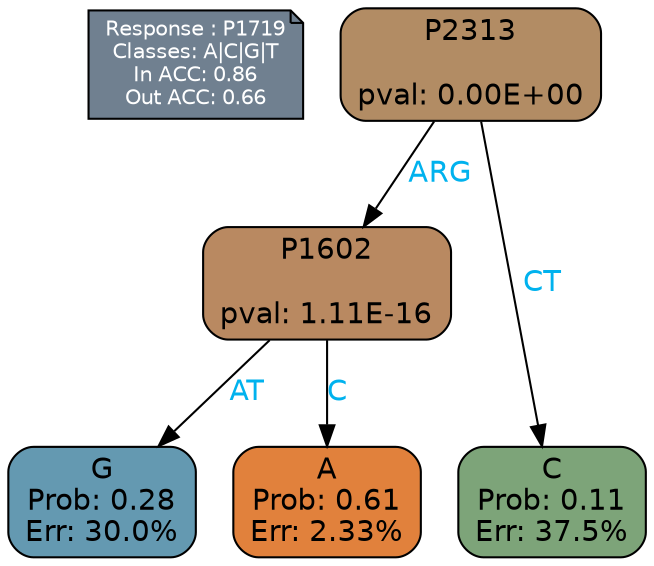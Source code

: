 digraph Tree {
node [shape=box, style="filled, rounded", color="black", fontname=helvetica] ;
graph [ranksep=equally, splines=polylines, bgcolor=transparent, dpi=600] ;
edge [fontname=helvetica] ;
LEGEND [label="Response : P1719
Classes: A|C|G|T
In ACC: 0.86
Out ACC: 0.66
",shape=note,align=left,style=filled,fillcolor="slategray",fontcolor="white",fontsize=10];1 [label="P2313

pval: 0.00E+00", fillcolor="#b28c64"] ;
2 [label="P1602

pval: 1.11E-16", fillcolor="#b98961"] ;
3 [label="G
Prob: 0.28
Err: 30.0%", fillcolor="#6499b1"] ;
4 [label="A
Prob: 0.61
Err: 2.33%", fillcolor="#e1813c"] ;
5 [label="C
Prob: 0.11
Err: 37.5%", fillcolor="#7da479"] ;
1 -> 2 [label="ARG",fontcolor=deepskyblue2] ;
1 -> 5 [label="CT",fontcolor=deepskyblue2] ;
2 -> 3 [label="AT",fontcolor=deepskyblue2] ;
2 -> 4 [label="C",fontcolor=deepskyblue2] ;
{rank = same; 3;4;5;}{rank = same; LEGEND;1;}}